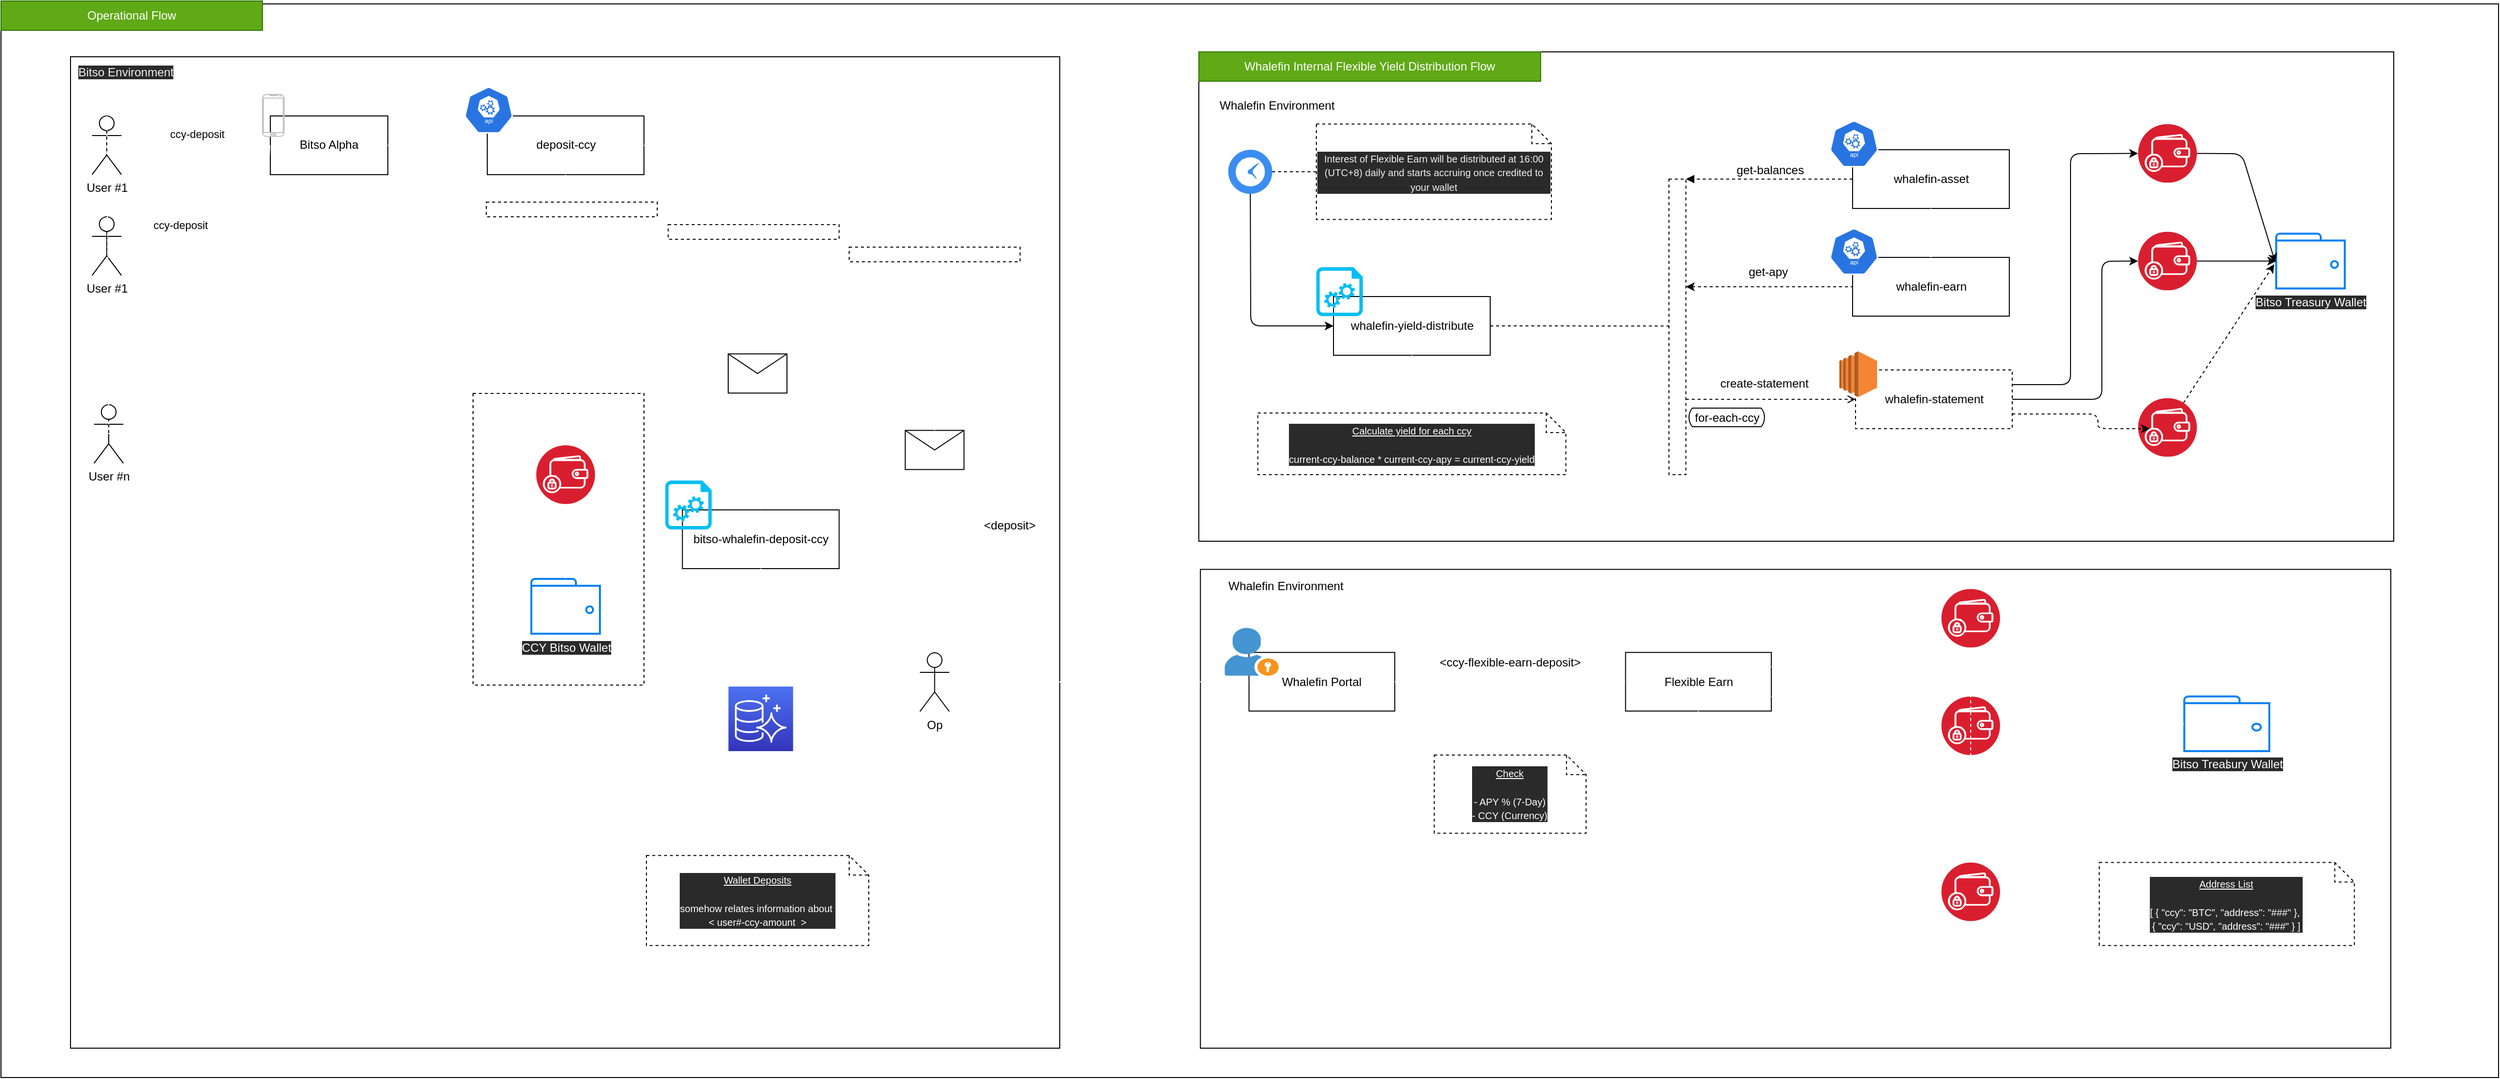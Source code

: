<mxfile>
    <diagram id="_SWscUMFCUIIxWZ5bed2" name="Page-1">
        <mxGraphModel dx="1075" dy="860" grid="1" gridSize="10" guides="1" tooltips="1" connect="1" arrows="1" fold="1" page="1" pageScale="1" pageWidth="850" pageHeight="1100" math="0" shadow="0">
            <root>
                <mxCell id="0"/>
                <mxCell id="1" parent="0"/>
                <mxCell id="2" value="" style="rounded=0;whiteSpace=wrap;html=1;" parent="1" vertex="1">
                    <mxGeometry y="3" width="2550" height="1097" as="geometry"/>
                </mxCell>
                <mxCell id="3" value="" style="rounded=0;whiteSpace=wrap;html=1;fontSize=10;fontColor=#FFFFFF;" parent="1" vertex="1">
                    <mxGeometry x="71" y="57" width="1010" height="1013" as="geometry"/>
                </mxCell>
                <mxCell id="4" value="Operational Flow" style="text;html=1;strokeColor=#2D7600;fillColor=#60a917;align=center;verticalAlign=middle;whiteSpace=wrap;rounded=0;fontColor=#ffffff;" parent="1" vertex="1">
                    <mxGeometry width="267" height="30" as="geometry"/>
                </mxCell>
                <mxCell id="5" value="" style="group;dashed=1;" parent="1" vertex="1" connectable="0">
                    <mxGeometry x="1223" y="52" width="1220" height="500" as="geometry"/>
                </mxCell>
                <mxCell id="6" value="" style="rounded=0;whiteSpace=wrap;html=1;" parent="5" vertex="1">
                    <mxGeometry x="10" y="40" width="920" height="400" as="geometry"/>
                </mxCell>
                <mxCell id="7" value="" style="rounded=0;whiteSpace=wrap;html=1;" parent="5" vertex="1">
                    <mxGeometry width="1220" height="500" as="geometry"/>
                </mxCell>
                <mxCell id="8" value="Whalefin Internal Flexible Yield Distribution Flow" style="text;html=1;strokeColor=#2D7600;fillColor=#60a917;align=center;verticalAlign=middle;whiteSpace=wrap;rounded=0;fontColor=#ffffff;" parent="5" vertex="1">
                    <mxGeometry width="349" height="30" as="geometry"/>
                </mxCell>
                <mxCell id="9" value="Whalefin Environment" style="text;html=1;strokeColor=none;fillColor=none;align=center;verticalAlign=middle;whiteSpace=wrap;rounded=0;" parent="5" vertex="1">
                    <mxGeometry x="10" y="40" width="140" height="30" as="geometry"/>
                </mxCell>
                <mxCell id="10" value="" style="group" parent="5" vertex="1" connectable="0">
                    <mxGeometry x="120" y="220" width="177.5" height="90" as="geometry"/>
                </mxCell>
                <mxCell id="11" value="whalefin-yield-distribute" style="rounded=0;whiteSpace=wrap;html=1;" parent="10" vertex="1">
                    <mxGeometry x="17.5" y="30" width="160" height="60" as="geometry"/>
                </mxCell>
                <mxCell id="12" value="" style="verticalLabelPosition=bottom;html=1;verticalAlign=top;align=center;strokeColor=none;fillColor=#00BEF2;shape=mxgraph.azure.startup_task;pointerEvents=1;labelBackgroundColor=#2A2A2A;fontColor=#FFFFFF;gradientColor=none;shadow=0;" parent="10" vertex="1">
                    <mxGeometry width="47.5" height="50" as="geometry"/>
                </mxCell>
                <mxCell id="13" value="&lt;span style=&quot;color: rgb(240 , 240 , 240)&quot;&gt;&lt;font style=&quot;font-size: 10px&quot;&gt;Interest of Flexible Earn will be distributed at 16:00 (UTC+8) daily and starts accruing once credited to your wallet&lt;/font&gt;&lt;/span&gt;" style="shape=note;size=20;whiteSpace=wrap;html=1;labelBackgroundColor=#2A2A2A;fontColor=#FFFFFF;dashed=1;" parent="5" vertex="1">
                    <mxGeometry x="120" y="73.75" width="240" height="97.5" as="geometry"/>
                </mxCell>
                <mxCell id="14" style="edgeStyle=none;html=1;entryX=0;entryY=0.5;entryDx=0;entryDy=0;entryPerimeter=0;dashed=1;endArrow=none;endFill=0;" parent="5" source="16" target="13" edge="1">
                    <mxGeometry relative="1" as="geometry"/>
                </mxCell>
                <mxCell id="15" style="edgeStyle=none;html=1;entryX=0;entryY=0.5;entryDx=0;entryDy=0;" parent="5" source="16" target="11" edge="1">
                    <mxGeometry relative="1" as="geometry">
                        <Array as="points">
                            <mxPoint x="53" y="280"/>
                        </Array>
                    </mxGeometry>
                </mxCell>
                <mxCell id="16" value="" style="sketch=0;html=1;aspect=fixed;strokeColor=none;shadow=0;align=center;verticalAlign=top;fillColor=#3B8DF1;shape=mxgraph.gcp2.clock" parent="5" vertex="1">
                    <mxGeometry x="30" y="100" width="45" height="45" as="geometry"/>
                </mxCell>
                <mxCell id="17" value="" style="html=1;points=[];perimeter=orthogonalPerimeter;shadow=0;dashed=1;fontSize=10;gradientColor=none;" parent="5" vertex="1">
                    <mxGeometry x="480" y="130" width="17.3" height="302" as="geometry"/>
                </mxCell>
                <mxCell id="18" value="&lt;font style=&quot;font-size: 12px&quot;&gt;get-balances&lt;/font&gt;" style="html=1;verticalAlign=bottom;endArrow=block;entryX=1;entryY=0;dashed=1;fontSize=10;exitX=0;exitY=0.5;exitDx=0;exitDy=0;" parent="5" source="21" target="17" edge="1">
                    <mxGeometry relative="1" as="geometry">
                        <mxPoint x="589.76" y="145" as="sourcePoint"/>
                    </mxGeometry>
                </mxCell>
                <mxCell id="19" value="" style="group" parent="5" vertex="1" connectable="0">
                    <mxGeometry x="650" y="70" width="177.5" height="90" as="geometry"/>
                </mxCell>
                <mxCell id="20" value="" style="group" parent="19" vertex="1" connectable="0">
                    <mxGeometry x="-6" width="183.5" height="90" as="geometry"/>
                </mxCell>
                <mxCell id="21" value="whalefin-asset" style="rounded=0;whiteSpace=wrap;html=1;" parent="20" vertex="1">
                    <mxGeometry x="23.5" y="30" width="160" height="60" as="geometry"/>
                </mxCell>
                <mxCell id="22" value="" style="sketch=0;html=1;dashed=0;whitespace=wrap;fillColor=#2875E2;strokeColor=#ffffff;points=[[0.005,0.63,0],[0.1,0.2,0],[0.9,0.2,0],[0.5,0,0],[0.995,0.63,0],[0.72,0.99,0],[0.5,1,0],[0.28,0.99,0]];shape=mxgraph.kubernetes.icon;prIcon=api;shadow=0;fontSize=12;" parent="20" vertex="1">
                    <mxGeometry width="50" height="48" as="geometry"/>
                </mxCell>
                <mxCell id="23" value="" style="group" parent="5" vertex="1" connectable="0">
                    <mxGeometry x="650" y="180" width="177.5" height="90" as="geometry"/>
                </mxCell>
                <mxCell id="24" value="" style="group" parent="23" vertex="1" connectable="0">
                    <mxGeometry x="-6" width="183.5" height="90" as="geometry"/>
                </mxCell>
                <mxCell id="25" value="whalefin-earn" style="rounded=0;whiteSpace=wrap;html=1;" parent="24" vertex="1">
                    <mxGeometry x="23.5" y="30" width="160" height="60" as="geometry"/>
                </mxCell>
                <mxCell id="26" value="" style="sketch=0;html=1;dashed=0;whitespace=wrap;fillColor=#2875E2;strokeColor=#ffffff;points=[[0.005,0.63,0],[0.1,0.2,0],[0.9,0.2,0],[0.5,0,0],[0.995,0.63,0],[0.72,0.99,0],[0.5,1,0],[0.28,0.99,0]];shape=mxgraph.kubernetes.icon;prIcon=api;shadow=0;fontSize=12;" parent="24" vertex="1">
                    <mxGeometry width="50" height="48" as="geometry"/>
                </mxCell>
                <mxCell id="27" value="" style="group;dashed=1;" parent="5" vertex="1" connectable="0">
                    <mxGeometry x="647" y="295" width="183.5" height="90" as="geometry"/>
                </mxCell>
                <mxCell id="28" value="" style="group;dashed=1;" parent="27" vertex="1" connectable="0">
                    <mxGeometry x="7" y="11" width="176.5" height="79" as="geometry"/>
                </mxCell>
                <mxCell id="29" value="whalefin-statement" style="rounded=0;whiteSpace=wrap;html=1;dashed=1;" parent="28" vertex="1">
                    <mxGeometry x="16.5" y="19" width="160" height="60" as="geometry"/>
                </mxCell>
                <mxCell id="30" value="" style="outlineConnect=0;dashed=0;verticalLabelPosition=bottom;verticalAlign=top;align=center;html=1;shape=mxgraph.aws3.ec2;fillColor=#F58534;gradientColor=none;shadow=0;fontSize=12;" parent="28" vertex="1">
                    <mxGeometry width="38.5" height="46.8" as="geometry"/>
                </mxCell>
                <mxCell id="31" value="create-statement" style="edgeLabel;html=1;align=center;verticalAlign=middle;resizable=0;points=[];fontSize=12;" parent="5" vertex="1" connectable="0">
                    <mxGeometry x="576" y="298" as="geometry">
                        <mxPoint x="1" y="41" as="offset"/>
                    </mxGeometry>
                </mxCell>
                <mxCell id="32" value="for-each-ccy" style="html=1;dashed=0;whitespace=wrap;shape=mxgraph.dfd.loop" parent="5" vertex="1">
                    <mxGeometry x="500" y="364" width="78" height="19" as="geometry"/>
                </mxCell>
                <mxCell id="33" style="edgeStyle=none;html=1;entryX=0;entryY=0.5;entryDx=0;entryDy=0;fontSize=12;endArrow=none;endFill=0;startArrow=classic;startFill=1;dashed=1;" parent="5" source="17" target="25" edge="1">
                    <mxGeometry relative="1" as="geometry">
                        <mxPoint x="677.5" y="244" as="targetPoint"/>
                    </mxGeometry>
                </mxCell>
                <mxCell id="34" value="get-apy" style="edgeLabel;html=1;align=center;verticalAlign=middle;resizable=0;points=[];fontSize=12;" parent="33" vertex="1" connectable="0">
                    <mxGeometry x="-0.259" y="-1" relative="1" as="geometry">
                        <mxPoint x="20" y="-16" as="offset"/>
                    </mxGeometry>
                </mxCell>
                <mxCell id="35" style="edgeStyle=none;html=1;entryX=0.116;entryY=0.497;entryDx=0;entryDy=0;entryPerimeter=0;endArrow=none;endFill=0;dashed=1;" parent="5" source="11" target="17" edge="1">
                    <mxGeometry relative="1" as="geometry"/>
                </mxCell>
                <mxCell id="36" value="&lt;font color=&quot;#ffffff&quot;&gt;BTC Wallet&lt;/font&gt;" style="aspect=fixed;perimeter=ellipsePerimeter;html=1;align=center;shadow=0;dashed=0;fontColor=#4277BB;labelBackgroundColor=#ffffff;fontSize=12;spacingTop=3;image;image=img/lib/ibm/blockchain/wallet.svg;" parent="5" vertex="1">
                    <mxGeometry x="959" y="73.75" width="60" height="60" as="geometry"/>
                </mxCell>
                <mxCell id="37" style="edgeStyle=none;html=1;entryX=0;entryY=0.5;entryDx=0;entryDy=0;dashed=1;fontSize=12;startArrow=none;startFill=0;endArrow=open;endFill=0;" parent="5" source="17" target="29" edge="1">
                    <mxGeometry relative="1" as="geometry"/>
                </mxCell>
                <mxCell id="39" value="&lt;font color=&quot;#ffffff&quot;&gt;&amp;lt;???&amp;gt; Wallet&lt;/font&gt;" style="aspect=fixed;perimeter=ellipsePerimeter;html=1;align=center;shadow=0;dashed=0;fontColor=#4277BB;labelBackgroundColor=#ffffff;fontSize=12;spacingTop=3;image;image=img/lib/ibm/blockchain/wallet.svg;" parent="5" vertex="1">
                    <mxGeometry x="959" y="353.75" width="60" height="60" as="geometry"/>
                </mxCell>
                <mxCell id="40" style="edgeStyle=none;html=1;fontColor=#FFFFFF;strokeColor=#FFFFFF;endArrow=none;endFill=0;dashed=1;" parent="5" source="36" target="39" edge="1">
                    <mxGeometry relative="1" as="geometry"/>
                </mxCell>
                <mxCell id="41" style="edgeStyle=none;html=1;entryX=0;entryY=0.5;entryDx=0;entryDy=0;endArrow=classic;endFill=1;exitX=1;exitY=0.25;exitDx=0;exitDy=0;" parent="5" source="29" target="36" edge="1">
                    <mxGeometry relative="1" as="geometry">
                        <Array as="points">
                            <mxPoint x="890" y="340"/>
                            <mxPoint x="890" y="104"/>
                        </Array>
                    </mxGeometry>
                </mxCell>
                <mxCell id="42" style="edgeStyle=none;html=1;entryX=0;entryY=0.5;entryDx=0;entryDy=0;endArrow=classic;endFill=1;exitX=1;exitY=0.5;exitDx=0;exitDy=0;" parent="5" source="29" target="38" edge="1">
                    <mxGeometry relative="1" as="geometry">
                        <Array as="points">
                            <mxPoint x="922" y="355"/>
                            <mxPoint x="922" y="214"/>
                        </Array>
                    </mxGeometry>
                </mxCell>
                <mxCell id="43" style="edgeStyle=none;html=1;dashed=1;endArrow=classic;endFill=1;exitX=1;exitY=0.75;exitDx=0;exitDy=0;" parent="5" source="29" edge="1">
                    <mxGeometry relative="1" as="geometry">
                        <mxPoint x="971" y="385" as="targetPoint"/>
                        <Array as="points">
                            <mxPoint x="918" y="370"/>
                            <mxPoint x="918" y="385"/>
                        </Array>
                    </mxGeometry>
                </mxCell>
                <mxCell id="44" value="&lt;span style=&quot;background-color: rgb(42 , 42 , 42)&quot;&gt;Bitso Treasury Wallet&lt;/span&gt;" style="html=1;verticalLabelPosition=bottom;align=center;labelBackgroundColor=#ffffff;verticalAlign=top;strokeWidth=2;strokeColor=#0080F0;shadow=0;dashed=0;shape=mxgraph.ios7.icons.wallet;fontColor=#FFFFFF;" parent="5" vertex="1">
                    <mxGeometry x="1100" y="185.75" width="70" height="56" as="geometry"/>
                </mxCell>
                <mxCell id="45" style="edgeStyle=none;html=1;entryX=-0.014;entryY=0.522;entryDx=0;entryDy=0;entryPerimeter=0;endArrow=classic;endFill=1;" parent="5" source="36" target="44" edge="1">
                    <mxGeometry relative="1" as="geometry">
                        <Array as="points">
                            <mxPoint x="1065" y="104"/>
                        </Array>
                    </mxGeometry>
                </mxCell>
                <mxCell id="46" value="&lt;font style=&quot;font-size: 10px&quot;&gt;&lt;u&gt;Calculate yield for each ccy&lt;/u&gt;&lt;br&gt;&lt;br&gt;current-ccy-balance * current-ccy-apy = current-ccy-yield&lt;/font&gt;&lt;u style=&quot;font-size: 10px&quot;&gt;&lt;br&gt;&lt;/u&gt;" style="shape=note;size=20;whiteSpace=wrap;html=1;labelBackgroundColor=#2A2A2A;fontColor=#FFFFFF;dashed=1;" parent="5" vertex="1">
                    <mxGeometry x="60.25" y="369" width="314.5" height="63" as="geometry"/>
                </mxCell>
                <mxCell id="47" style="edgeStyle=none;html=1;entryX=0.5;entryY=0;entryDx=0;entryDy=0;entryPerimeter=0;dashed=1;endArrow=none;endFill=0;strokeColor=#FFFFFF;" parent="5" source="11" target="46" edge="1">
                    <mxGeometry relative="1" as="geometry"/>
                </mxCell>
                <mxCell id="48" style="edgeStyle=none;html=1;endArrow=classic;endFill=1;" parent="5" source="38" target="44" edge="1">
                    <mxGeometry relative="1" as="geometry"/>
                </mxCell>
                <mxCell id="49" value="" style="edgeStyle=none;html=1;dashed=1;endArrow=none;endFill=0;strokeColor=#FFFFFF;" parent="5" source="25" target="21" edge="1">
                    <mxGeometry relative="1" as="geometry"/>
                </mxCell>
                <mxCell id="50" style="edgeStyle=none;html=1;entryX=-0.029;entryY=0.558;entryDx=0;entryDy=0;entryPerimeter=0;endArrow=classic;endFill=1;dashed=1;" parent="5" source="39" target="44" edge="1">
                    <mxGeometry relative="1" as="geometry"/>
                </mxCell>
                <mxCell id="38" value="&lt;font color=&quot;#ffffff&quot;&gt;USD Wallet&lt;/font&gt;" style="aspect=fixed;perimeter=ellipsePerimeter;html=1;align=center;shadow=0;dashed=0;fontColor=#4277BB;labelBackgroundColor=#ffffff;fontSize=12;spacingTop=3;image;image=img/lib/ibm/blockchain/wallet.svg;" parent="5" vertex="1">
                    <mxGeometry x="959" y="183.75" width="60" height="60" as="geometry"/>
                </mxCell>
                <mxCell id="51" value="" style="group" parent="1" vertex="1" connectable="0">
                    <mxGeometry x="840" y="441" width="1420" height="629" as="geometry"/>
                </mxCell>
                <mxCell id="52" value="" style="rounded=0;whiteSpace=wrap;html=1;" parent="51" vertex="1">
                    <mxGeometry x="384.629" y="139.778" width="1215.371" height="489.222" as="geometry"/>
                </mxCell>
                <mxCell id="54" value="" style="group" parent="51" vertex="1" connectable="0">
                    <mxGeometry x="409.432" y="199.683" width="173.624" height="84.865" as="geometry"/>
                </mxCell>
                <mxCell id="55" value="Whalefin Portal" style="rounded=0;whiteSpace=wrap;html=1;" parent="54" vertex="1">
                    <mxGeometry x="24.803" y="24.96" width="148.821" height="59.905" as="geometry"/>
                </mxCell>
                <mxCell id="56" value="" style="shadow=0;dashed=0;html=1;strokeColor=none;fillColor=#4495D1;labelPosition=center;verticalLabelPosition=bottom;verticalAlign=top;align=center;outlineConnect=0;shape=mxgraph.veeam.portal_admin;" parent="54" vertex="1">
                    <mxGeometry width="55.064" height="48.723" as="geometry"/>
                </mxCell>
                <mxCell id="58" value="&amp;lt;deposit&amp;gt;" style="text;html=1;strokeColor=none;fillColor=none;align=center;verticalAlign=middle;whiteSpace=wrap;rounded=0;" parent="51" vertex="1">
                    <mxGeometry x="153.013" y="79.873" width="74.41" height="29.952" as="geometry"/>
                </mxCell>
                <mxCell id="59" value="Flexible Earn" style="rounded=0;whiteSpace=wrap;html=1;" parent="51" vertex="1">
                    <mxGeometry x="818.69" y="224.643" width="148.821" height="59.905" as="geometry"/>
                </mxCell>
                <mxCell id="60" style="edgeStyle=none;html=1;entryX=0;entryY=0.5;entryDx=0;entryDy=0;strokeColor=#FFFFFF;" parent="51" source="55" target="59" edge="1">
                    <mxGeometry relative="1" as="geometry"/>
                </mxCell>
                <mxCell id="61" value="Whalefin Environment" style="text;html=1;strokeColor=none;fillColor=none;align=center;verticalAlign=middle;whiteSpace=wrap;rounded=0;" parent="51" vertex="1">
                    <mxGeometry x="384.629" y="142.274" width="173.624" height="29.952" as="geometry"/>
                </mxCell>
                <mxCell id="62" value="&amp;lt;ccy-flexible-earn-deposit&amp;gt;" style="text;html=1;strokeColor=none;fillColor=none;align=center;verticalAlign=middle;whiteSpace=wrap;rounded=0;" parent="51" vertex="1">
                    <mxGeometry x="607.86" y="219.651" width="186.026" height="29.952" as="geometry"/>
                </mxCell>
                <mxCell id="63" value="&lt;font color=&quot;#ffffff&quot;&gt;BTC Wallet&lt;/font&gt;" style="aspect=fixed;perimeter=ellipsePerimeter;html=1;align=center;shadow=0;dashed=0;fontColor=#4277BB;labelBackgroundColor=#ffffff;fontSize=12;spacingTop=3;image;image=img/lib/ibm/blockchain/wallet.svg;" parent="51" vertex="1">
                    <mxGeometry x="1141.135" y="159.746" width="59.905" height="59.905" as="geometry"/>
                </mxCell>
                <mxCell id="64" style="edgeStyle=none;html=1;entryX=0;entryY=0.5;entryDx=0;entryDy=0;fontColor=#FFFFFF;endArrow=classic;endFill=1;strokeColor=#FFFFFF;exitX=1;exitY=0.25;exitDx=0;exitDy=0;" parent="51" source="59" target="63" edge="1">
                    <mxGeometry relative="1" as="geometry">
                        <Array as="points">
                            <mxPoint x="1054.323" y="189.698"/>
                        </Array>
                    </mxGeometry>
                </mxCell>
                <mxCell id="65" value="&amp;lt;BTC-flex-earn-dep&amp;gt;" style="edgeLabel;html=1;align=center;verticalAlign=middle;resizable=0;points=[];fontColor=#FFFFFF;" parent="64" vertex="1" connectable="0">
                    <mxGeometry x="-0.128" relative="1" as="geometry">
                        <mxPoint x="15" y="-28" as="offset"/>
                    </mxGeometry>
                </mxCell>
                <mxCell id="66" value="&lt;font color=&quot;#ffffff&quot;&gt;USD Wallet&lt;/font&gt;" style="aspect=fixed;perimeter=ellipsePerimeter;html=1;align=center;shadow=0;dashed=0;fontColor=#4277BB;labelBackgroundColor=#ffffff;fontSize=12;spacingTop=3;image;image=img/lib/ibm/blockchain/wallet.svg;" parent="51" vertex="1">
                    <mxGeometry x="1141.135" y="269.571" width="59.905" height="59.905" as="geometry"/>
                </mxCell>
                <mxCell id="67" style="edgeStyle=none;html=1;entryX=0;entryY=0.5;entryDx=0;entryDy=0;fontColor=#FFFFFF;endArrow=classic;endFill=1;strokeColor=#FFFFFF;exitX=1;exitY=0.75;exitDx=0;exitDy=0;" parent="51" source="59" target="66" edge="1">
                    <mxGeometry relative="1" as="geometry">
                        <Array as="points">
                            <mxPoint x="1054.323" y="299.524"/>
                        </Array>
                    </mxGeometry>
                </mxCell>
                <mxCell id="68" value="&amp;lt;USD-flex-earn-dep&amp;gt;" style="edgeLabel;html=1;align=center;verticalAlign=middle;resizable=0;points=[];fontColor=#FFFFFF;" parent="67" vertex="1" connectable="0">
                    <mxGeometry x="0.348" y="-1" relative="1" as="geometry">
                        <mxPoint x="-22" y="19" as="offset"/>
                    </mxGeometry>
                </mxCell>
                <mxCell id="69" value="&lt;font color=&quot;#ffffff&quot;&gt;&amp;lt;???&amp;gt; Wallet&lt;/font&gt;" style="aspect=fixed;perimeter=ellipsePerimeter;html=1;align=center;shadow=0;dashed=0;fontColor=#4277BB;labelBackgroundColor=#ffffff;fontSize=12;spacingTop=3;image;image=img/lib/ibm/blockchain/wallet.svg;" parent="51" vertex="1">
                    <mxGeometry x="1141.135" y="439.302" width="59.905" height="59.905" as="geometry"/>
                </mxCell>
                <mxCell id="70" style="edgeStyle=none;html=1;entryX=0;entryY=0;entryDx=0;entryDy=0;fontColor=#FFFFFF;endArrow=classic;endFill=1;strokeColor=#FFFFFF;exitX=0.5;exitY=1;exitDx=0;exitDy=0;dashed=1;" parent="51" source="59" target="69" edge="1">
                    <mxGeometry relative="1" as="geometry">
                        <Array as="points">
                            <mxPoint x="893.1" y="448.287"/>
                        </Array>
                    </mxGeometry>
                </mxCell>
                <mxCell id="71" style="edgeStyle=none;html=1;fontColor=#FFFFFF;strokeColor=#FFFFFF;endArrow=none;endFill=0;dashed=1;" parent="51" source="63" target="69" edge="1">
                    <mxGeometry relative="1" as="geometry"/>
                </mxCell>
                <mxCell id="72" value="&lt;span style=&quot;background-color: rgb(42 , 42 , 42)&quot;&gt;Bitso Treasury Wallet&lt;/span&gt;" style="html=1;verticalLabelPosition=bottom;align=center;labelBackgroundColor=#ffffff;verticalAlign=top;strokeWidth=2;strokeColor=#0080F0;shadow=0;dashed=0;shape=mxgraph.ios7.icons.wallet;fontColor=#FFFFFF;" parent="51" vertex="1">
                    <mxGeometry x="1389.17" y="269.571" width="86.812" height="55.911" as="geometry"/>
                </mxCell>
                <mxCell id="73" style="edgeStyle=none;html=1;entryX=-0.014;entryY=0.286;entryDx=0;entryDy=0;entryPerimeter=0;fontColor=#FFFFFF;endArrow=classic;endFill=1;strokeColor=#FFFFFF;exitX=1;exitY=0.5;exitDx=0;exitDy=0;" parent="51" source="63" target="72" edge="1">
                    <mxGeometry relative="1" as="geometry">
                        <Array as="points"/>
                    </mxGeometry>
                </mxCell>
                <mxCell id="74" style="edgeStyle=none;html=1;entryX=0;entryY=0.5;entryDx=0;entryDy=0;entryPerimeter=0;fontColor=#FFFFFF;endArrow=classic;endFill=1;strokeColor=#FFFFFF;" parent="51" source="66" target="72" edge="1">
                    <mxGeometry relative="1" as="geometry"/>
                </mxCell>
                <mxCell id="75" value="&amp;lt;???-flex-earn-dep&amp;gt;" style="edgeLabel;html=1;align=center;verticalAlign=middle;resizable=0;points=[];fontColor=#FFFFFF;" parent="51" vertex="1" connectable="0">
                    <mxGeometry x="1054.326" y="429.317" as="geometry"/>
                </mxCell>
                <mxCell id="76" style="edgeStyle=none;html=1;entryX=0.5;entryY=1;entryDx=0;entryDy=0;dashed=1;fontColor=#FFFFFF;endArrow=none;endFill=0;strokeColor=#FFFFFF;" parent="51" source="77" target="62" edge="1">
                    <mxGeometry relative="1" as="geometry"/>
                </mxCell>
                <mxCell id="77" value="&lt;font style=&quot;font-size: 10px&quot;&gt;&lt;u&gt;Check&lt;/u&gt;&lt;br&gt;&lt;br&gt;- APY % (7-Day)&lt;br&gt;- CCY (Currency)&lt;/font&gt;" style="shape=note;size=20;whiteSpace=wrap;html=1;labelBackgroundColor=#2A2A2A;fontColor=#FFFFFF;dashed=1;" parent="51" vertex="1">
                    <mxGeometry x="623.362" y="329.476" width="155.022" height="79.873" as="geometry"/>
                </mxCell>
                <mxCell id="78" style="edgeStyle=none;html=1;dashed=1;fontColor=#FFFFFF;endArrow=none;endFill=0;strokeColor=#FFFFFF;" parent="51" source="79" target="72" edge="1">
                    <mxGeometry relative="1" as="geometry"/>
                </mxCell>
                <mxCell id="79" value="&lt;font style=&quot;font-size: 10px&quot;&gt;&lt;u&gt;Address List&lt;br&gt;&lt;br&gt;[&lt;/u&gt;&amp;nbsp;{ &quot;ccy&quot;: &quot;BTC&quot;, &quot;address&quot;: &quot;###&quot; },&amp;nbsp;&lt;br&gt;{ &quot;ccy&quot;: &quot;USD&quot;, &quot;address&quot;: &quot;###&quot; }&amp;nbsp;&lt;/font&gt;&lt;u style=&quot;font-size: 10px&quot;&gt;&lt;font style=&quot;font-size: 10px&quot;&gt;]&lt;/font&gt;&lt;br&gt;&lt;/u&gt;" style="shape=note;size=20;whiteSpace=wrap;html=1;labelBackgroundColor=#2A2A2A;fontColor=#FFFFFF;dashed=1;" parent="51" vertex="1">
                    <mxGeometry x="1302.358" y="439.302" width="260.437" height="84.865" as="geometry"/>
                </mxCell>
                <mxCell id="80" style="edgeStyle=none;html=1;entryX=-0.014;entryY=0.643;entryDx=0;entryDy=0;entryPerimeter=0;fontColor=#FFFFFF;endArrow=classic;endFill=1;strokeColor=#FFFFFF;dashed=1;" parent="51" source="69" target="72" edge="1">
                    <mxGeometry relative="1" as="geometry"/>
                </mxCell>
                <mxCell id="119" value="&lt;u style=&quot;font-size: 10px&quot;&gt;Wallet Deposits&lt;br&gt;&lt;/u&gt;&lt;br&gt;&lt;font style=&quot;font-size: 10px&quot;&gt;somehow relates information about&amp;nbsp;&lt;br&gt;&amp;lt; user#-ccy-amount&amp;nbsp; &amp;gt;&lt;br&gt;&lt;/font&gt;" style="shape=note;size=20;whiteSpace=wrap;html=1;labelBackgroundColor=#2A2A2A;fontColor=#FFFFFF;dashed=1;align=center;" parent="51" vertex="1">
                    <mxGeometry x="-181" y="432.17" width="227" height="92" as="geometry"/>
                </mxCell>
                <mxCell id="111" value="" style="group" parent="51" vertex="1" connectable="0">
                    <mxGeometry x="-161.75" y="49.0" width="177.5" height="90" as="geometry"/>
                </mxCell>
                <mxCell id="112" value="bitso-whalefin-deposit-ccy" style="rounded=0;whiteSpace=wrap;html=1;" parent="111" vertex="1">
                    <mxGeometry x="17.5" y="30" width="160" height="60" as="geometry"/>
                </mxCell>
                <mxCell id="113" value="" style="verticalLabelPosition=bottom;html=1;verticalAlign=top;align=center;strokeColor=none;fillColor=#00BEF2;shape=mxgraph.azure.startup_task;pointerEvents=1;labelBackgroundColor=#2A2A2A;fontColor=#FFFFFF;gradientColor=none;shadow=0;" parent="111" vertex="1">
                    <mxGeometry width="47.5" height="50" as="geometry"/>
                </mxCell>
                <mxCell id="57" style="edgeStyle=none;html=1;entryX=0;entryY=0.5;entryDx=0;entryDy=0;strokeColor=#FFFFFF;exitX=0.5;exitY=0.5;exitDx=0;exitDy=0;exitPerimeter=0;" parent="1" source="53" target="55" edge="1">
                    <mxGeometry relative="1" as="geometry">
                        <mxPoint x="908" y="556" as="sourcePoint"/>
                    </mxGeometry>
                </mxCell>
                <mxCell id="114" style="edgeStyle=none;html=1;entryX=0.5;entryY=0;entryDx=0;entryDy=0;fontColor=#FFFFFF;startArrow=none;startFill=0;endArrow=classic;endFill=1;strokeColor=#FFFFFF;exitX=0.525;exitY=1.037;exitDx=0;exitDy=0;exitPerimeter=0;" parent="1" source="109" target="112" edge="1">
                    <mxGeometry relative="1" as="geometry">
                        <Array as="points"/>
                    </mxGeometry>
                </mxCell>
                <mxCell id="115" value="invoke-relate-whalefin-deposit" style="edgeLabel;html=1;align=center;verticalAlign=middle;resizable=0;points=[];fontColor=#FFFFFF;" parent="114" vertex="1" connectable="0">
                    <mxGeometry x="-0.761" y="2" relative="1" as="geometry">
                        <mxPoint as="offset"/>
                    </mxGeometry>
                </mxCell>
                <mxCell id="81" value="" style="group" parent="1" vertex="1" connectable="0">
                    <mxGeometry x="93" y="55.004" width="947.5" height="807.456" as="geometry"/>
                </mxCell>
                <mxCell id="82" value="" style="html=1;points=[];perimeter=orthogonalPerimeter;shadow=0;dashed=1;fontSize=10;gradientColor=none;" parent="81" vertex="1">
                    <mxGeometry x="389" y="345.996" width="174.5" height="298" as="geometry"/>
                </mxCell>
                <mxCell id="83" value="User #1" style="shape=umlActor;verticalLabelPosition=bottom;verticalAlign=top;html=1;outlineConnect=0;" parent="81" vertex="1">
                    <mxGeometry y="62.456" width="30" height="60" as="geometry"/>
                </mxCell>
                <mxCell id="84" value="" style="group" parent="81" vertex="1" connectable="0">
                    <mxGeometry x="162" y="37.456" width="140" height="85" as="geometry"/>
                </mxCell>
                <mxCell id="85" value="Bitso Alpha" style="rounded=0;whiteSpace=wrap;html=1;" parent="84" vertex="1">
                    <mxGeometry x="20" y="25" width="120" height="60" as="geometry"/>
                </mxCell>
                <mxCell id="86" value="" style="verticalLabelPosition=bottom;verticalAlign=top;html=1;shadow=0;dashed=0;strokeWidth=1;shape=mxgraph.android.phone2;strokeColor=#c0c0c0;" parent="84" vertex="1">
                    <mxGeometry x="12" y="3" width="22" height="42.9" as="geometry"/>
                </mxCell>
                <mxCell id="87" style="edgeStyle=none;html=1;entryX=0;entryY=0.5;entryDx=0;entryDy=0;endArrow=classic;endFill=1;strokeColor=#FFFFFF;" parent="81" source="83" target="85" edge="1">
                    <mxGeometry relative="1" as="geometry"/>
                </mxCell>
                <mxCell id="88" value="ccy-deposit" style="edgeLabel;html=1;align=center;verticalAlign=middle;resizable=0;points=[];" parent="87" vertex="1" connectable="0">
                    <mxGeometry x="0.171" y="-1" relative="1" as="geometry">
                        <mxPoint x="-12" y="-13" as="offset"/>
                    </mxGeometry>
                </mxCell>
                <mxCell id="89" style="edgeStyle=none;html=1;entryX=0;entryY=0.5;entryDx=0;entryDy=0;endArrow=classic;endFill=1;strokeColor=#FFFFFF;" parent="81" source="90" target="85" edge="1">
                    <mxGeometry relative="1" as="geometry"/>
                </mxCell>
                <mxCell id="90" value="User #1" style="shape=umlActor;verticalLabelPosition=bottom;verticalAlign=top;html=1;outlineConnect=0;" parent="81" vertex="1">
                    <mxGeometry y="165.456" width="30" height="60" as="geometry"/>
                </mxCell>
                <mxCell id="91" style="edgeStyle=none;html=1;entryX=0;entryY=0.5;entryDx=0;entryDy=0;endArrow=classic;endFill=1;strokeColor=#FFFFFF;dashed=1;" parent="81" source="92" target="85" edge="1">
                    <mxGeometry relative="1" as="geometry"/>
                </mxCell>
                <mxCell id="92" value="User #n" style="shape=umlActor;verticalLabelPosition=bottom;verticalAlign=top;html=1;outlineConnect=0;" parent="81" vertex="1">
                    <mxGeometry x="2" y="357.456" width="30" height="60" as="geometry"/>
                </mxCell>
                <mxCell id="93" style="edgeStyle=none;html=1;entryX=0.5;entryY=0.5;entryDx=0;entryDy=0;entryPerimeter=0;dashed=1;endArrow=none;endFill=0;strokeColor=#FFFFFF;exitX=0.5;exitY=0;exitDx=0;exitDy=0;exitPerimeter=0;" parent="81" source="83" target="92" edge="1">
                    <mxGeometry relative="1" as="geometry"/>
                </mxCell>
                <mxCell id="94" value="ccy-deposit" style="edgeLabel;html=1;align=center;verticalAlign=middle;resizable=0;points=[];" parent="81" vertex="1" connectable="0">
                    <mxGeometry x="89.996" y="173.456" as="geometry"/>
                </mxCell>
                <mxCell id="95" value="" style="endArrow=none;dashed=1;html=1;strokeColor=#FFFFFF;" parent="81" edge="1">
                    <mxGeometry width="50" height="50" relative="1" as="geometry">
                        <mxPoint x="337" y="753.996" as="sourcePoint"/>
                        <mxPoint x="337" y="17.996" as="targetPoint"/>
                    </mxGeometry>
                </mxCell>
                <mxCell id="96" value="" style="group" parent="81" vertex="1" connectable="0">
                    <mxGeometry x="386" y="32.456" width="177.5" height="90" as="geometry"/>
                </mxCell>
                <mxCell id="97" value="" style="group" parent="96" vertex="1" connectable="0">
                    <mxGeometry x="-6" width="183.5" height="90" as="geometry"/>
                </mxCell>
                <mxCell id="98" value="deposit-ccy" style="rounded=0;whiteSpace=wrap;html=1;" parent="97" vertex="1">
                    <mxGeometry x="23.5" y="30" width="160" height="60" as="geometry"/>
                </mxCell>
                <mxCell id="99" value="" style="sketch=0;html=1;dashed=0;whitespace=wrap;fillColor=#2875E2;strokeColor=#ffffff;points=[[0.005,0.63,0],[0.1,0.2,0],[0.9,0.2,0],[0.5,0,0],[0.995,0.63,0],[0.72,0.99,0],[0.5,1,0],[0.28,0.99,0]];shape=mxgraph.kubernetes.icon;prIcon=api;shadow=0;fontSize=12;" parent="97" vertex="1">
                    <mxGeometry width="50" height="48" as="geometry"/>
                </mxCell>
                <mxCell id="100" style="edgeStyle=none;html=1;entryX=0;entryY=0.5;entryDx=0;entryDy=0;endArrow=classic;endFill=1;strokeColor=#FFFFFF;" parent="81" source="85" target="98" edge="1">
                    <mxGeometry relative="1" as="geometry"/>
                </mxCell>
                <mxCell id="101" value="&lt;font&gt;CCY User #X Wallet&amp;nbsp;&lt;/font&gt;" style="aspect=fixed;perimeter=ellipsePerimeter;html=1;align=center;shadow=0;dashed=0;fontColor=#FFFFFF;labelBackgroundColor=#ffffff;fontSize=12;spacingTop=3;image;image=img/lib/ibm/blockchain/wallet.svg;" parent="81" vertex="1">
                    <mxGeometry x="453.5" y="398.996" width="60" height="60" as="geometry"/>
                </mxCell>
                <mxCell id="102" style="edgeStyle=none;html=1;fontColor=#FFFFFF;endArrow=classic;endFill=1;strokeColor=#FFFFFF;" parent="81" source="98" target="108" edge="1">
                    <mxGeometry relative="1" as="geometry"/>
                </mxCell>
                <mxCell id="103" value="&lt;span style=&quot;background-color: rgb(42 , 42 , 42)&quot;&gt;CCY Bitso Wallet&lt;/span&gt;" style="html=1;verticalLabelPosition=bottom;align=center;labelBackgroundColor=#ffffff;verticalAlign=top;strokeWidth=2;strokeColor=#0080F0;shadow=0;dashed=0;shape=mxgraph.ios7.icons.wallet;fontColor=#FFFFFF;" parent="81" vertex="1">
                    <mxGeometry x="448.5" y="535.496" width="70" height="56" as="geometry"/>
                </mxCell>
                <mxCell id="104" style="edgeStyle=none;html=1;fontColor=#FFFFFF;endArrow=classic;endFill=1;strokeColor=#FFFFFF;" parent="81" source="101" target="103" edge="1">
                    <mxGeometry relative="1" as="geometry"/>
                </mxCell>
                <mxCell id="105" style="edgeStyle=none;html=1;entryX=0.5;entryY=0;entryDx=0;entryDy=0;fontColor=#FFFFFF;endArrow=classic;endFill=1;strokeColor=#FFFFFF;dashed=1;" parent="81" source="108" target="101" edge="1">
                    <mxGeometry relative="1" as="geometry"/>
                </mxCell>
                <mxCell id="106" value="deposity-ccy-user" style="edgeLabel;html=1;align=center;verticalAlign=middle;resizable=0;points=[];fontColor=#FFFFFF;" parent="105" vertex="1" connectable="0">
                    <mxGeometry x="-0.238" y="1" relative="1" as="geometry">
                        <mxPoint x="-1" y="1" as="offset"/>
                    </mxGeometry>
                </mxCell>
                <mxCell id="107" value="&amp;lt;DoBitsoThings&amp;gt;" style="edgeLabel;html=1;align=center;verticalAlign=middle;resizable=0;points=[];fontColor=#FFFFFF;" parent="105" vertex="1" connectable="0">
                    <mxGeometry x="0.386" y="1" relative="1" as="geometry">
                        <mxPoint y="38" as="offset"/>
                    </mxGeometry>
                </mxCell>
                <mxCell id="108" value="" style="html=1;points=[];perimeter=orthogonalPerimeter;shadow=0;dashed=1;fontSize=10;gradientColor=none;" parent="81" vertex="1">
                    <mxGeometry x="402.5" y="150.456" width="174.5" height="15" as="geometry"/>
                </mxCell>
                <mxCell id="109" value="" style="html=1;points=[];perimeter=orthogonalPerimeter;shadow=0;dashed=1;fontSize=10;gradientColor=none;" parent="81" vertex="1">
                    <mxGeometry x="588.25" y="173.456" width="174.5" height="15" as="geometry"/>
                </mxCell>
                <mxCell id="110" style="edgeStyle=none;html=1;entryX=0.527;entryY=0.067;entryDx=0;entryDy=0;entryPerimeter=0;fontColor=#FFFFFF;startArrow=none;startFill=0;endArrow=none;endFill=0;strokeColor=#FFFFFF;" parent="81" source="98" target="109" edge="1">
                    <mxGeometry relative="1" as="geometry">
                        <Array as="points">
                            <mxPoint x="680" y="92.456"/>
                            <mxPoint x="680" y="131.456"/>
                        </Array>
                    </mxGeometry>
                </mxCell>
                <mxCell id="116" style="edgeStyle=none;html=1;entryX=0.5;entryY=0;entryDx=0;entryDy=0;entryPerimeter=0;fontSize=10;fontColor=#FFFFFF;startArrow=none;startFill=0;endArrow=classic;endFill=1;strokeColor=#FFFFFF;" parent="81" source="125" target="53" edge="1">
                    <mxGeometry relative="1" as="geometry">
                        <mxPoint x="860.25" y="466.456" as="targetPoint"/>
                    </mxGeometry>
                </mxCell>
                <mxCell id="117" value="" style="html=1;points=[];perimeter=orthogonalPerimeter;shadow=0;dashed=1;fontSize=10;gradientColor=none;" parent="81" vertex="1">
                    <mxGeometry x="773" y="196.456" width="174.5" height="15" as="geometry"/>
                </mxCell>
                <mxCell id="123" style="edgeStyle=none;html=1;fontSize=10;fontColor=#FFFFFF;startArrow=none;startFill=0;endArrow=none;endFill=0;strokeColor=#FFFFFF;exitX=1;exitY=0.5;exitDx=0;exitDy=0;" parent="81" source="98" target="117" edge="1">
                    <mxGeometry relative="1" as="geometry">
                        <Array as="points">
                            <mxPoint x="860" y="92.456"/>
                        </Array>
                    </mxGeometry>
                </mxCell>
                <mxCell id="125" value="" style="shape=message;html=1;whiteSpace=wrap;html=1;outlineConnect=0;fontColor=#FFFFFF;" parent="81" vertex="1">
                    <mxGeometry x="830.25" y="383.726" width="60" height="40" as="geometry"/>
                </mxCell>
                <mxCell id="126" value="" style="edgeStyle=none;html=1;entryX=0.5;entryY=0;entryDx=0;entryDy=0;entryPerimeter=0;fontSize=10;fontColor=#FFFFFF;startArrow=none;startFill=0;endArrow=none;endFill=1;strokeColor=#FFFFFF;" parent="81" source="117" target="125" edge="1">
                    <mxGeometry relative="1" as="geometry">
                        <mxPoint x="860.25" y="211.456" as="sourcePoint"/>
                        <mxPoint x="860.25" y="466.456" as="targetPoint"/>
                    </mxGeometry>
                </mxCell>
                <mxCell id="127" value="&lt;span style=&quot;color: rgba(0 , 0 , 0 , 0) ; font-family: monospace ; font-size: 0px&quot;&gt;%3CmxGraphModel%3E%3Croot%3E%3CmxCell%20id%3D%220%22%2F%3E%3CmxCell%20id%3D%221%22%20parent%3D%220%22%2F%3E%3CmxCell%20id%3D%222%22%20value%3D%22invoke-relate-whalefin-deposit%22%20style%3D%22edgeLabel%3Bhtml%3D1%3Balign%3Dcenter%3BverticalAlign%3Dmiddle%3Bresizable%3D0%3Bpoints%3D%5B%5D%3BfontColor%3D%23FFFFFF%3B%22%20vertex%3D%221%22%20connectable%3D%220%22%20parent%3D%221%22%3E%3CmxGeometry%20x%3D%222488.819%22%20y%3D%221152.168%22%20as%3D%22geometry%22%2F%3E%3C%2FmxCell%3E%3C%2Froot%3E%3C%2FmxGraphModel%3&lt;/span&gt;&lt;span style=&quot;color: rgba(0 , 0 , 0 , 0) ; font-family: monospace ; font-size: 0px&quot;&gt;%3CmxGraphModel%3E%3Croot%3E%3CmxCell%20id%3D%220%22%2F%3E%3CmxCell%20id%3D%221%22%20parent%3D%220%22%2F%3E%3CmxCell%20id%3D%222%22%20value%3D%22invoke-relate-whalefin-deposit%22%20style%3D%22edgeLabel%3Bhtml%3D1%3Balign%3Dcenter%3BverticalAlign%3Dmiddle%3Bresizable%3D0%3Bpoints%3D%5B%5D%3BfontColor%3D%23FFFFFF%3B%22%20vertex%3D%221%22%20connectable%3D%220%22%20parent%3D%221%22%3E%3CmxGeometry%20x%3D%222488.819%22%20y%3D%221152.168%22%20as%3D%22geometry%22%2F%3E%3C%2FmxCell%3E%3C%2Froot%3E%3C%2FmxGraphModel%3E&lt;/span&gt;" style="edgeLabel;html=1;align=center;verticalAlign=middle;resizable=0;points=[];fontSize=10;fontColor=#FFFFFF;" parent="126" vertex="1" connectable="0">
                    <mxGeometry x="-0.278" y="-1" relative="1" as="geometry">
                        <mxPoint as="offset"/>
                    </mxGeometry>
                </mxCell>
                <mxCell id="128" value="&lt;span style=&quot;font-size: 11px&quot;&gt;invoke-whalefin-ops-deposit&lt;/span&gt;" style="edgeLabel;html=1;align=center;verticalAlign=middle;resizable=0;points=[];fontSize=10;fontColor=#FFFFFF;" parent="126" vertex="1" connectable="0">
                    <mxGeometry x="-0.147" y="-1" relative="1" as="geometry">
                        <mxPoint as="offset"/>
                    </mxGeometry>
                </mxCell>
                <mxCell id="129" value="&lt;span style=&quot;color: rgb(240 , 240 , 240) ; font-family: &amp;#34;helvetica&amp;#34; ; font-size: 12px ; font-style: normal ; font-weight: 400 ; letter-spacing: normal ; text-align: center ; text-indent: 0px ; text-transform: none ; word-spacing: 0px ; background-color: rgb(42 , 42 , 42) ; display: inline ; float: none&quot;&gt;Bitso Environment&lt;/span&gt;" style="text;whiteSpace=wrap;html=1;" parent="81" vertex="1">
                    <mxGeometry x="-16.003" y="4.457" width="137" height="28" as="geometry"/>
                </mxCell>
                <mxCell id="53" value="Op" style="shape=umlActor;verticalLabelPosition=bottom;verticalAlign=top;html=1;outlineConnect=0;" parent="81" vertex="1">
                    <mxGeometry x="845.25" y="610.996" width="30" height="60" as="geometry"/>
                </mxCell>
                <mxCell id="124" value="" style="shape=message;html=1;whiteSpace=wrap;html=1;outlineConnect=0;fontColor=#FFFFFF;" parent="81" vertex="1">
                    <mxGeometry x="649.5" y="305.626" width="60" height="40" as="geometry"/>
                </mxCell>
                <mxCell id="118" value="&lt;font color=&quot;#ffffff&quot;&gt;whalefin-wallet-deposits&lt;/font&gt;" style="sketch=0;points=[[0,0,0],[0.25,0,0],[0.5,0,0],[0.75,0,0],[1,0,0],[0,1,0],[0.25,1,0],[0.5,1,0],[0.75,1,0],[1,1,0],[0,0.25,0],[0,0.5,0],[0,0.75,0],[1,0.25,0],[1,0.5,0],[1,0.75,0]];outlineConnect=0;fontColor=#232F3E;gradientColor=#4D72F3;gradientDirection=north;fillColor=#3334B9;strokeColor=#ffffff;dashed=0;verticalLabelPosition=bottom;verticalAlign=top;align=center;html=1;fontSize=12;fontStyle=0;aspect=fixed;shape=mxgraph.aws4.resourceIcon;resIcon=mxgraph.aws4.aurora;" parent="1" vertex="1">
                    <mxGeometry x="742.75" y="700.48" width="66" height="66" as="geometry"/>
                </mxCell>
                <mxCell id="122" style="edgeStyle=none;html=1;entryX=0.5;entryY=0;entryDx=0;entryDy=0;entryPerimeter=0;fontColor=#FFFFFF;startArrow=none;startFill=0;endArrow=none;endFill=0;strokeColor=#FFFFFF;dashed=1;" parent="1" source="118" target="119" edge="1">
                    <mxGeometry relative="1" as="geometry"/>
                </mxCell>
                <mxCell id="120" style="edgeStyle=none;html=1;entryX=0.5;entryY=0;entryDx=0;entryDy=0;entryPerimeter=0;dashed=1;fontSize=10;fontColor=#FFFFFF;startArrow=none;startFill=0;endArrow=none;endFill=0;strokeColor=#FFFFFF;" parent="1" source="112" target="118" edge="1">
                    <mxGeometry relative="1" as="geometry"/>
                </mxCell>
                <mxCell id="121" value="save" style="edgeLabel;html=1;align=center;verticalAlign=middle;resizable=0;points=[];fontSize=10;fontColor=#FFFFFF;" parent="120" vertex="1" connectable="0">
                    <mxGeometry x="-0.11" y="-1" relative="1" as="geometry">
                        <mxPoint as="offset"/>
                    </mxGeometry>
                </mxCell>
            </root>
        </mxGraphModel>
    </diagram>
</mxfile>